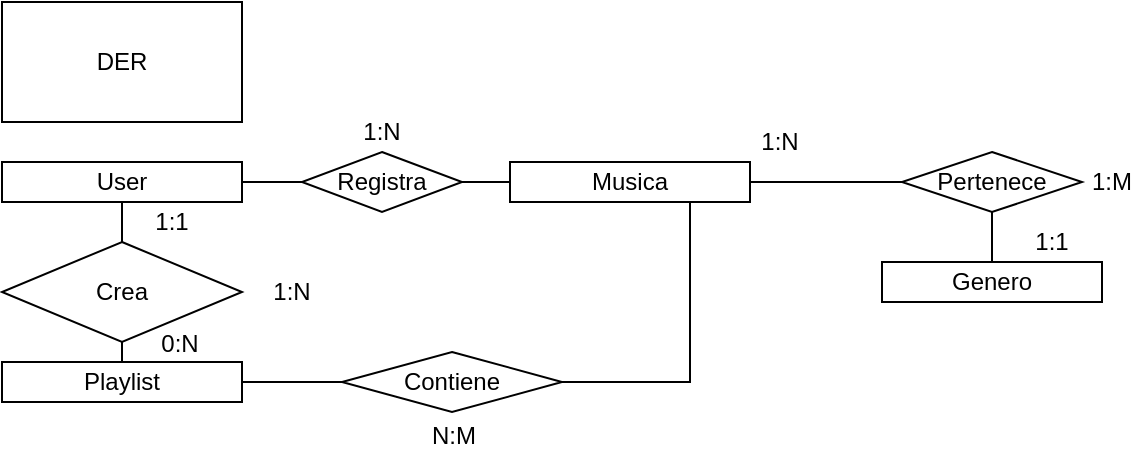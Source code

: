 <mxfile version="22.0.1" type="device" pages="2">
  <diagram name="DER" id="BYwDxRwnW7K2WHOeH8MV">
    <mxGraphModel dx="733" dy="398" grid="1" gridSize="10" guides="1" tooltips="1" connect="1" arrows="1" fold="1" page="1" pageScale="1" pageWidth="827" pageHeight="1169" math="0" shadow="0">
      <root>
        <mxCell id="0" />
        <mxCell id="1" parent="0" />
        <mxCell id="nDhj8VpwYLlbD3QDffHY-2" value="DER" style="rounded=0;whiteSpace=wrap;html=1;" vertex="1" parent="1">
          <mxGeometry x="40" y="100" width="120" height="60" as="geometry" />
        </mxCell>
        <mxCell id="nDhj8VpwYLlbD3QDffHY-9" style="edgeStyle=orthogonalEdgeStyle;rounded=0;orthogonalLoop=1;jettySize=auto;html=1;exitX=0.5;exitY=1;exitDx=0;exitDy=0;entryX=0.5;entryY=0;entryDx=0;entryDy=0;endArrow=none;endFill=0;" edge="1" parent="1" source="nDhj8VpwYLlbD3QDffHY-3" target="nDhj8VpwYLlbD3QDffHY-8">
          <mxGeometry relative="1" as="geometry" />
        </mxCell>
        <mxCell id="nDhj8VpwYLlbD3QDffHY-14" style="edgeStyle=orthogonalEdgeStyle;rounded=0;orthogonalLoop=1;jettySize=auto;html=1;exitX=1;exitY=0.5;exitDx=0;exitDy=0;entryX=0;entryY=0.5;entryDx=0;entryDy=0;endArrow=none;endFill=0;" edge="1" parent="1" source="nDhj8VpwYLlbD3QDffHY-3" target="nDhj8VpwYLlbD3QDffHY-12">
          <mxGeometry relative="1" as="geometry" />
        </mxCell>
        <mxCell id="nDhj8VpwYLlbD3QDffHY-3" value="User" style="rounded=0;whiteSpace=wrap;html=1;" vertex="1" parent="1">
          <mxGeometry x="40" y="180" width="120" height="20" as="geometry" />
        </mxCell>
        <mxCell id="nDhj8VpwYLlbD3QDffHY-22" style="edgeStyle=orthogonalEdgeStyle;rounded=0;orthogonalLoop=1;jettySize=auto;html=1;exitX=1;exitY=0.5;exitDx=0;exitDy=0;entryX=0;entryY=0.5;entryDx=0;entryDy=0;endArrow=none;endFill=0;" edge="1" parent="1" source="nDhj8VpwYLlbD3QDffHY-4" target="nDhj8VpwYLlbD3QDffHY-21">
          <mxGeometry relative="1" as="geometry" />
        </mxCell>
        <mxCell id="nDhj8VpwYLlbD3QDffHY-4" value="Playlist" style="rounded=0;whiteSpace=wrap;html=1;" vertex="1" parent="1">
          <mxGeometry x="40" y="280" width="120" height="20" as="geometry" />
        </mxCell>
        <mxCell id="nDhj8VpwYLlbD3QDffHY-10" style="edgeStyle=orthogonalEdgeStyle;rounded=0;orthogonalLoop=1;jettySize=auto;html=1;exitX=0.5;exitY=1;exitDx=0;exitDy=0;entryX=0.5;entryY=0;entryDx=0;entryDy=0;endArrow=none;endFill=0;" edge="1" parent="1" source="nDhj8VpwYLlbD3QDffHY-8" target="nDhj8VpwYLlbD3QDffHY-4">
          <mxGeometry relative="1" as="geometry" />
        </mxCell>
        <mxCell id="nDhj8VpwYLlbD3QDffHY-8" value="Crea" style="rhombus;whiteSpace=wrap;html=1;" vertex="1" parent="1">
          <mxGeometry x="40" y="220" width="120" height="50" as="geometry" />
        </mxCell>
        <mxCell id="nDhj8VpwYLlbD3QDffHY-15" style="edgeStyle=orthogonalEdgeStyle;rounded=0;orthogonalLoop=1;jettySize=auto;html=1;exitX=0;exitY=0.5;exitDx=0;exitDy=0;entryX=1;entryY=0.5;entryDx=0;entryDy=0;endArrow=none;endFill=0;" edge="1" parent="1" source="nDhj8VpwYLlbD3QDffHY-11" target="nDhj8VpwYLlbD3QDffHY-12">
          <mxGeometry relative="1" as="geometry" />
        </mxCell>
        <mxCell id="nDhj8VpwYLlbD3QDffHY-19" style="edgeStyle=orthogonalEdgeStyle;rounded=0;orthogonalLoop=1;jettySize=auto;html=1;exitX=1;exitY=0.5;exitDx=0;exitDy=0;entryX=0;entryY=0.5;entryDx=0;entryDy=0;endArrow=none;endFill=0;" edge="1" parent="1" source="nDhj8VpwYLlbD3QDffHY-11" target="nDhj8VpwYLlbD3QDffHY-18">
          <mxGeometry relative="1" as="geometry" />
        </mxCell>
        <mxCell id="nDhj8VpwYLlbD3QDffHY-24" style="edgeStyle=orthogonalEdgeStyle;rounded=0;orthogonalLoop=1;jettySize=auto;html=1;exitX=0.75;exitY=1;exitDx=0;exitDy=0;entryX=1;entryY=0.5;entryDx=0;entryDy=0;endArrow=none;endFill=0;" edge="1" parent="1" source="nDhj8VpwYLlbD3QDffHY-11" target="nDhj8VpwYLlbD3QDffHY-21">
          <mxGeometry relative="1" as="geometry" />
        </mxCell>
        <mxCell id="nDhj8VpwYLlbD3QDffHY-11" value="Musica" style="rounded=0;whiteSpace=wrap;html=1;" vertex="1" parent="1">
          <mxGeometry x="294" y="180" width="120" height="20" as="geometry" />
        </mxCell>
        <mxCell id="nDhj8VpwYLlbD3QDffHY-12" value="Registra" style="rhombus;whiteSpace=wrap;html=1;" vertex="1" parent="1">
          <mxGeometry x="190" y="175" width="80" height="30" as="geometry" />
        </mxCell>
        <mxCell id="nDhj8VpwYLlbD3QDffHY-16" value="Genero" style="rounded=0;whiteSpace=wrap;html=1;" vertex="1" parent="1">
          <mxGeometry x="480" y="230" width="110" height="20" as="geometry" />
        </mxCell>
        <mxCell id="nDhj8VpwYLlbD3QDffHY-20" style="edgeStyle=orthogonalEdgeStyle;rounded=0;orthogonalLoop=1;jettySize=auto;html=1;exitX=0.5;exitY=1;exitDx=0;exitDy=0;entryX=0.5;entryY=0;entryDx=0;entryDy=0;endArrow=none;endFill=0;" edge="1" parent="1" source="nDhj8VpwYLlbD3QDffHY-18" target="nDhj8VpwYLlbD3QDffHY-16">
          <mxGeometry relative="1" as="geometry" />
        </mxCell>
        <mxCell id="nDhj8VpwYLlbD3QDffHY-18" value="Pertenece" style="rhombus;whiteSpace=wrap;html=1;" vertex="1" parent="1">
          <mxGeometry x="490" y="175" width="90" height="30" as="geometry" />
        </mxCell>
        <mxCell id="nDhj8VpwYLlbD3QDffHY-21" value="Contiene" style="rhombus;whiteSpace=wrap;html=1;" vertex="1" parent="1">
          <mxGeometry x="210" y="275" width="110" height="30" as="geometry" />
        </mxCell>
        <mxCell id="nDhj8VpwYLlbD3QDffHY-25" value="0:N" style="text;html=1;strokeColor=none;fillColor=none;align=center;verticalAlign=middle;whiteSpace=wrap;rounded=0;" vertex="1" parent="1">
          <mxGeometry x="109" y="261" width="40" height="20" as="geometry" />
        </mxCell>
        <mxCell id="nDhj8VpwYLlbD3QDffHY-26" value="1:1" style="text;html=1;strokeColor=none;fillColor=none;align=center;verticalAlign=middle;whiteSpace=wrap;rounded=0;" vertex="1" parent="1">
          <mxGeometry x="110" y="205" width="30" height="10" as="geometry" />
        </mxCell>
        <mxCell id="nDhj8VpwYLlbD3QDffHY-27" value="1:N" style="text;html=1;strokeColor=none;fillColor=none;align=center;verticalAlign=middle;whiteSpace=wrap;rounded=0;" vertex="1" parent="1">
          <mxGeometry x="170" y="240" width="30" height="10" as="geometry" />
        </mxCell>
        <mxCell id="nDhj8VpwYLlbD3QDffHY-28" value="1:N" style="text;html=1;strokeColor=none;fillColor=none;align=center;verticalAlign=middle;whiteSpace=wrap;rounded=0;" vertex="1" parent="1">
          <mxGeometry x="215" y="160" width="30" height="10" as="geometry" />
        </mxCell>
        <mxCell id="nDhj8VpwYLlbD3QDffHY-29" value="1:1" style="text;html=1;strokeColor=none;fillColor=none;align=center;verticalAlign=middle;whiteSpace=wrap;rounded=0;" vertex="1" parent="1">
          <mxGeometry x="550" y="215" width="30" height="10" as="geometry" />
        </mxCell>
        <mxCell id="nDhj8VpwYLlbD3QDffHY-30" value="1:N" style="text;html=1;strokeColor=none;fillColor=none;align=center;verticalAlign=middle;whiteSpace=wrap;rounded=0;" vertex="1" parent="1">
          <mxGeometry x="414" y="165" width="30" height="10" as="geometry" />
        </mxCell>
        <mxCell id="nDhj8VpwYLlbD3QDffHY-31" value="1:M" style="text;html=1;strokeColor=none;fillColor=none;align=center;verticalAlign=middle;whiteSpace=wrap;rounded=0;" vertex="1" parent="1">
          <mxGeometry x="580" y="185" width="30" height="10" as="geometry" />
        </mxCell>
        <mxCell id="nDhj8VpwYLlbD3QDffHY-32" value="N:M" style="text;html=1;strokeColor=none;fillColor=none;align=center;verticalAlign=middle;whiteSpace=wrap;rounded=0;" vertex="1" parent="1">
          <mxGeometry x="248" y="309" width="36" height="15" as="geometry" />
        </mxCell>
      </root>
    </mxGraphModel>
  </diagram>
  <diagram id="VUeytr63zGe05M5bqpZN" name="MR">
    <mxGraphModel dx="880" dy="478" grid="1" gridSize="10" guides="1" tooltips="1" connect="1" arrows="1" fold="1" page="1" pageScale="1" pageWidth="827" pageHeight="1169" math="0" shadow="0">
      <root>
        <mxCell id="0" />
        <mxCell id="1" parent="0" />
        <mxCell id="nYK075virSzAYZlFaxPB-6" value="Usuario" style="shape=table;startSize=30;container=1;collapsible=1;childLayout=tableLayout;fixedRows=1;rowLines=0;fontStyle=1;align=center;resizeLast=1;html=1;" vertex="1" parent="1">
          <mxGeometry x="40" y="40" width="180" height="150" as="geometry" />
        </mxCell>
        <mxCell id="nYK075virSzAYZlFaxPB-7" value="" style="shape=tableRow;horizontal=0;startSize=0;swimlaneHead=0;swimlaneBody=0;fillColor=none;collapsible=0;dropTarget=0;points=[[0,0.5],[1,0.5]];portConstraint=eastwest;top=0;left=0;right=0;bottom=1;" vertex="1" parent="nYK075virSzAYZlFaxPB-6">
          <mxGeometry y="30" width="180" height="30" as="geometry" />
        </mxCell>
        <mxCell id="nYK075virSzAYZlFaxPB-8" value="PK" style="shape=partialRectangle;connectable=0;fillColor=none;top=0;left=0;bottom=0;right=0;fontStyle=1;overflow=hidden;whiteSpace=wrap;html=1;" vertex="1" parent="nYK075virSzAYZlFaxPB-7">
          <mxGeometry width="30" height="30" as="geometry">
            <mxRectangle width="30" height="30" as="alternateBounds" />
          </mxGeometry>
        </mxCell>
        <mxCell id="nYK075virSzAYZlFaxPB-9" value="Nickname" style="shape=partialRectangle;connectable=0;fillColor=none;top=0;left=0;bottom=0;right=0;align=left;spacingLeft=6;fontStyle=5;overflow=hidden;whiteSpace=wrap;html=1;" vertex="1" parent="nYK075virSzAYZlFaxPB-7">
          <mxGeometry x="30" width="150" height="30" as="geometry">
            <mxRectangle width="150" height="30" as="alternateBounds" />
          </mxGeometry>
        </mxCell>
        <mxCell id="nYK075virSzAYZlFaxPB-10" value="" style="shape=tableRow;horizontal=0;startSize=0;swimlaneHead=0;swimlaneBody=0;fillColor=none;collapsible=0;dropTarget=0;points=[[0,0.5],[1,0.5]];portConstraint=eastwest;top=0;left=0;right=0;bottom=0;" vertex="1" parent="nYK075virSzAYZlFaxPB-6">
          <mxGeometry y="60" width="180" height="30" as="geometry" />
        </mxCell>
        <mxCell id="nYK075virSzAYZlFaxPB-11" value="" style="shape=partialRectangle;connectable=0;fillColor=none;top=0;left=0;bottom=0;right=0;editable=1;overflow=hidden;whiteSpace=wrap;html=1;" vertex="1" parent="nYK075virSzAYZlFaxPB-10">
          <mxGeometry width="30" height="30" as="geometry">
            <mxRectangle width="30" height="30" as="alternateBounds" />
          </mxGeometry>
        </mxCell>
        <mxCell id="nYK075virSzAYZlFaxPB-12" value="Row 1" style="shape=partialRectangle;connectable=0;fillColor=none;top=0;left=0;bottom=0;right=0;align=left;spacingLeft=6;overflow=hidden;whiteSpace=wrap;html=1;" vertex="1" parent="nYK075virSzAYZlFaxPB-10">
          <mxGeometry x="30" width="150" height="30" as="geometry">
            <mxRectangle width="150" height="30" as="alternateBounds" />
          </mxGeometry>
        </mxCell>
        <mxCell id="nYK075virSzAYZlFaxPB-13" value="" style="shape=tableRow;horizontal=0;startSize=0;swimlaneHead=0;swimlaneBody=0;fillColor=none;collapsible=0;dropTarget=0;points=[[0,0.5],[1,0.5]];portConstraint=eastwest;top=0;left=0;right=0;bottom=0;" vertex="1" parent="nYK075virSzAYZlFaxPB-6">
          <mxGeometry y="90" width="180" height="30" as="geometry" />
        </mxCell>
        <mxCell id="nYK075virSzAYZlFaxPB-14" value="" style="shape=partialRectangle;connectable=0;fillColor=none;top=0;left=0;bottom=0;right=0;editable=1;overflow=hidden;whiteSpace=wrap;html=1;" vertex="1" parent="nYK075virSzAYZlFaxPB-13">
          <mxGeometry width="30" height="30" as="geometry">
            <mxRectangle width="30" height="30" as="alternateBounds" />
          </mxGeometry>
        </mxCell>
        <mxCell id="nYK075virSzAYZlFaxPB-15" value="Row 2" style="shape=partialRectangle;connectable=0;fillColor=none;top=0;left=0;bottom=0;right=0;align=left;spacingLeft=6;overflow=hidden;whiteSpace=wrap;html=1;" vertex="1" parent="nYK075virSzAYZlFaxPB-13">
          <mxGeometry x="30" width="150" height="30" as="geometry">
            <mxRectangle width="150" height="30" as="alternateBounds" />
          </mxGeometry>
        </mxCell>
        <mxCell id="nYK075virSzAYZlFaxPB-16" value="" style="shape=tableRow;horizontal=0;startSize=0;swimlaneHead=0;swimlaneBody=0;fillColor=none;collapsible=0;dropTarget=0;points=[[0,0.5],[1,0.5]];portConstraint=eastwest;top=0;left=0;right=0;bottom=0;" vertex="1" parent="nYK075virSzAYZlFaxPB-6">
          <mxGeometry y="120" width="180" height="30" as="geometry" />
        </mxCell>
        <mxCell id="nYK075virSzAYZlFaxPB-17" value="" style="shape=partialRectangle;connectable=0;fillColor=none;top=0;left=0;bottom=0;right=0;editable=1;overflow=hidden;whiteSpace=wrap;html=1;" vertex="1" parent="nYK075virSzAYZlFaxPB-16">
          <mxGeometry width="30" height="30" as="geometry">
            <mxRectangle width="30" height="30" as="alternateBounds" />
          </mxGeometry>
        </mxCell>
        <mxCell id="nYK075virSzAYZlFaxPB-18" value="Row 3" style="shape=partialRectangle;connectable=0;fillColor=none;top=0;left=0;bottom=0;right=0;align=left;spacingLeft=6;overflow=hidden;whiteSpace=wrap;html=1;" vertex="1" parent="nYK075virSzAYZlFaxPB-16">
          <mxGeometry x="30" width="150" height="30" as="geometry">
            <mxRectangle width="150" height="30" as="alternateBounds" />
          </mxGeometry>
        </mxCell>
        <mxCell id="nYK075virSzAYZlFaxPB-19" value="Musica" style="shape=table;startSize=30;container=1;collapsible=1;childLayout=tableLayout;fixedRows=1;rowLines=0;fontStyle=1;align=center;resizeLast=1;html=1;" vertex="1" parent="1">
          <mxGeometry x="323.5" y="40" width="180" height="150" as="geometry" />
        </mxCell>
        <mxCell id="nYK075virSzAYZlFaxPB-20" value="" style="shape=tableRow;horizontal=0;startSize=0;swimlaneHead=0;swimlaneBody=0;fillColor=none;collapsible=0;dropTarget=0;points=[[0,0.5],[1,0.5]];portConstraint=eastwest;top=0;left=0;right=0;bottom=1;" vertex="1" parent="nYK075virSzAYZlFaxPB-19">
          <mxGeometry y="30" width="180" height="30" as="geometry" />
        </mxCell>
        <mxCell id="nYK075virSzAYZlFaxPB-21" value="PK" style="shape=partialRectangle;connectable=0;fillColor=none;top=0;left=0;bottom=0;right=0;fontStyle=1;overflow=hidden;whiteSpace=wrap;html=1;" vertex="1" parent="nYK075virSzAYZlFaxPB-20">
          <mxGeometry width="30" height="30" as="geometry">
            <mxRectangle width="30" height="30" as="alternateBounds" />
          </mxGeometry>
        </mxCell>
        <mxCell id="nYK075virSzAYZlFaxPB-22" value="ID" style="shape=partialRectangle;connectable=0;fillColor=none;top=0;left=0;bottom=0;right=0;align=left;spacingLeft=6;fontStyle=5;overflow=hidden;whiteSpace=wrap;html=1;" vertex="1" parent="nYK075virSzAYZlFaxPB-20">
          <mxGeometry x="30" width="150" height="30" as="geometry">
            <mxRectangle width="150" height="30" as="alternateBounds" />
          </mxGeometry>
        </mxCell>
        <mxCell id="nYK075virSzAYZlFaxPB-23" value="" style="shape=tableRow;horizontal=0;startSize=0;swimlaneHead=0;swimlaneBody=0;fillColor=none;collapsible=0;dropTarget=0;points=[[0,0.5],[1,0.5]];portConstraint=eastwest;top=0;left=0;right=0;bottom=0;" vertex="1" parent="nYK075virSzAYZlFaxPB-19">
          <mxGeometry y="60" width="180" height="30" as="geometry" />
        </mxCell>
        <mxCell id="nYK075virSzAYZlFaxPB-24" value="" style="shape=partialRectangle;connectable=0;fillColor=none;top=0;left=0;bottom=0;right=0;editable=1;overflow=hidden;whiteSpace=wrap;html=1;" vertex="1" parent="nYK075virSzAYZlFaxPB-23">
          <mxGeometry width="30" height="30" as="geometry">
            <mxRectangle width="30" height="30" as="alternateBounds" />
          </mxGeometry>
        </mxCell>
        <mxCell id="nYK075virSzAYZlFaxPB-25" value="Row 1" style="shape=partialRectangle;connectable=0;fillColor=none;top=0;left=0;bottom=0;right=0;align=left;spacingLeft=6;overflow=hidden;whiteSpace=wrap;html=1;" vertex="1" parent="nYK075virSzAYZlFaxPB-23">
          <mxGeometry x="30" width="150" height="30" as="geometry">
            <mxRectangle width="150" height="30" as="alternateBounds" />
          </mxGeometry>
        </mxCell>
        <mxCell id="nYK075virSzAYZlFaxPB-26" value="" style="shape=tableRow;horizontal=0;startSize=0;swimlaneHead=0;swimlaneBody=0;fillColor=none;collapsible=0;dropTarget=0;points=[[0,0.5],[1,0.5]];portConstraint=eastwest;top=0;left=0;right=0;bottom=0;" vertex="1" parent="nYK075virSzAYZlFaxPB-19">
          <mxGeometry y="90" width="180" height="30" as="geometry" />
        </mxCell>
        <mxCell id="nYK075virSzAYZlFaxPB-27" value="FK" style="shape=partialRectangle;connectable=0;fillColor=none;top=0;left=0;bottom=0;right=0;editable=1;overflow=hidden;whiteSpace=wrap;html=1;" vertex="1" parent="nYK075virSzAYZlFaxPB-26">
          <mxGeometry width="30" height="30" as="geometry">
            <mxRectangle width="30" height="30" as="alternateBounds" />
          </mxGeometry>
        </mxCell>
        <mxCell id="nYK075virSzAYZlFaxPB-28" value="GENERO_ID" style="shape=partialRectangle;connectable=0;fillColor=none;top=0;left=0;bottom=0;right=0;align=left;spacingLeft=6;overflow=hidden;whiteSpace=wrap;html=1;" vertex="1" parent="nYK075virSzAYZlFaxPB-26">
          <mxGeometry x="30" width="150" height="30" as="geometry">
            <mxRectangle width="150" height="30" as="alternateBounds" />
          </mxGeometry>
        </mxCell>
        <mxCell id="nYK075virSzAYZlFaxPB-29" value="" style="shape=tableRow;horizontal=0;startSize=0;swimlaneHead=0;swimlaneBody=0;fillColor=none;collapsible=0;dropTarget=0;points=[[0,0.5],[1,0.5]];portConstraint=eastwest;top=0;left=0;right=0;bottom=0;" vertex="1" parent="nYK075virSzAYZlFaxPB-19">
          <mxGeometry y="120" width="180" height="30" as="geometry" />
        </mxCell>
        <mxCell id="nYK075virSzAYZlFaxPB-30" value="FK" style="shape=partialRectangle;connectable=0;fillColor=none;top=0;left=0;bottom=0;right=0;editable=1;overflow=hidden;whiteSpace=wrap;html=1;" vertex="1" parent="nYK075virSzAYZlFaxPB-29">
          <mxGeometry width="30" height="30" as="geometry">
            <mxRectangle width="30" height="30" as="alternateBounds" />
          </mxGeometry>
        </mxCell>
        <mxCell id="nYK075virSzAYZlFaxPB-31" value="Nickname" style="shape=partialRectangle;connectable=0;fillColor=none;top=0;left=0;bottom=0;right=0;align=left;spacingLeft=6;overflow=hidden;whiteSpace=wrap;html=1;" vertex="1" parent="nYK075virSzAYZlFaxPB-29">
          <mxGeometry x="30" width="150" height="30" as="geometry">
            <mxRectangle width="150" height="30" as="alternateBounds" />
          </mxGeometry>
        </mxCell>
        <mxCell id="nYK075virSzAYZlFaxPB-32" value="Playlist" style="shape=table;startSize=30;container=1;collapsible=1;childLayout=tableLayout;fixedRows=1;rowLines=0;fontStyle=1;align=center;resizeLast=1;html=1;" vertex="1" parent="1">
          <mxGeometry x="600" y="40" width="180" height="150" as="geometry" />
        </mxCell>
        <mxCell id="nYK075virSzAYZlFaxPB-33" value="" style="shape=tableRow;horizontal=0;startSize=0;swimlaneHead=0;swimlaneBody=0;fillColor=none;collapsible=0;dropTarget=0;points=[[0,0.5],[1,0.5]];portConstraint=eastwest;top=0;left=0;right=0;bottom=1;" vertex="1" parent="nYK075virSzAYZlFaxPB-32">
          <mxGeometry y="30" width="180" height="30" as="geometry" />
        </mxCell>
        <mxCell id="nYK075virSzAYZlFaxPB-34" value="PK" style="shape=partialRectangle;connectable=0;fillColor=none;top=0;left=0;bottom=0;right=0;fontStyle=1;overflow=hidden;whiteSpace=wrap;html=1;" vertex="1" parent="nYK075virSzAYZlFaxPB-33">
          <mxGeometry width="30" height="30" as="geometry">
            <mxRectangle width="30" height="30" as="alternateBounds" />
          </mxGeometry>
        </mxCell>
        <mxCell id="nYK075virSzAYZlFaxPB-35" value="UniqueID" style="shape=partialRectangle;connectable=0;fillColor=none;top=0;left=0;bottom=0;right=0;align=left;spacingLeft=6;fontStyle=5;overflow=hidden;whiteSpace=wrap;html=1;" vertex="1" parent="nYK075virSzAYZlFaxPB-33">
          <mxGeometry x="30" width="150" height="30" as="geometry">
            <mxRectangle width="150" height="30" as="alternateBounds" />
          </mxGeometry>
        </mxCell>
        <mxCell id="nYK075virSzAYZlFaxPB-36" value="" style="shape=tableRow;horizontal=0;startSize=0;swimlaneHead=0;swimlaneBody=0;fillColor=none;collapsible=0;dropTarget=0;points=[[0,0.5],[1,0.5]];portConstraint=eastwest;top=0;left=0;right=0;bottom=0;" vertex="1" parent="nYK075virSzAYZlFaxPB-32">
          <mxGeometry y="60" width="180" height="30" as="geometry" />
        </mxCell>
        <mxCell id="nYK075virSzAYZlFaxPB-37" value="FK" style="shape=partialRectangle;connectable=0;fillColor=none;top=0;left=0;bottom=0;right=0;editable=1;overflow=hidden;whiteSpace=wrap;html=1;" vertex="1" parent="nYK075virSzAYZlFaxPB-36">
          <mxGeometry width="30" height="30" as="geometry">
            <mxRectangle width="30" height="30" as="alternateBounds" />
          </mxGeometry>
        </mxCell>
        <mxCell id="nYK075virSzAYZlFaxPB-38" value="Nickname" style="shape=partialRectangle;connectable=0;fillColor=none;top=0;left=0;bottom=0;right=0;align=left;spacingLeft=6;overflow=hidden;whiteSpace=wrap;html=1;" vertex="1" parent="nYK075virSzAYZlFaxPB-36">
          <mxGeometry x="30" width="150" height="30" as="geometry">
            <mxRectangle width="150" height="30" as="alternateBounds" />
          </mxGeometry>
        </mxCell>
        <mxCell id="nYK075virSzAYZlFaxPB-39" value="" style="shape=tableRow;horizontal=0;startSize=0;swimlaneHead=0;swimlaneBody=0;fillColor=none;collapsible=0;dropTarget=0;points=[[0,0.5],[1,0.5]];portConstraint=eastwest;top=0;left=0;right=0;bottom=0;" vertex="1" parent="nYK075virSzAYZlFaxPB-32">
          <mxGeometry y="90" width="180" height="30" as="geometry" />
        </mxCell>
        <mxCell id="nYK075virSzAYZlFaxPB-40" value="" style="shape=partialRectangle;connectable=0;fillColor=none;top=0;left=0;bottom=0;right=0;editable=1;overflow=hidden;whiteSpace=wrap;html=1;" vertex="1" parent="nYK075virSzAYZlFaxPB-39">
          <mxGeometry width="30" height="30" as="geometry">
            <mxRectangle width="30" height="30" as="alternateBounds" />
          </mxGeometry>
        </mxCell>
        <mxCell id="nYK075virSzAYZlFaxPB-41" value="Row 2" style="shape=partialRectangle;connectable=0;fillColor=none;top=0;left=0;bottom=0;right=0;align=left;spacingLeft=6;overflow=hidden;whiteSpace=wrap;html=1;" vertex="1" parent="nYK075virSzAYZlFaxPB-39">
          <mxGeometry x="30" width="150" height="30" as="geometry">
            <mxRectangle width="150" height="30" as="alternateBounds" />
          </mxGeometry>
        </mxCell>
        <mxCell id="nYK075virSzAYZlFaxPB-42" value="" style="shape=tableRow;horizontal=0;startSize=0;swimlaneHead=0;swimlaneBody=0;fillColor=none;collapsible=0;dropTarget=0;points=[[0,0.5],[1,0.5]];portConstraint=eastwest;top=0;left=0;right=0;bottom=0;" vertex="1" parent="nYK075virSzAYZlFaxPB-32">
          <mxGeometry y="120" width="180" height="30" as="geometry" />
        </mxCell>
        <mxCell id="nYK075virSzAYZlFaxPB-43" value="" style="shape=partialRectangle;connectable=0;fillColor=none;top=0;left=0;bottom=0;right=0;editable=1;overflow=hidden;whiteSpace=wrap;html=1;" vertex="1" parent="nYK075virSzAYZlFaxPB-42">
          <mxGeometry width="30" height="30" as="geometry">
            <mxRectangle width="30" height="30" as="alternateBounds" />
          </mxGeometry>
        </mxCell>
        <mxCell id="nYK075virSzAYZlFaxPB-44" value="Row 3" style="shape=partialRectangle;connectable=0;fillColor=none;top=0;left=0;bottom=0;right=0;align=left;spacingLeft=6;overflow=hidden;whiteSpace=wrap;html=1;" vertex="1" parent="nYK075virSzAYZlFaxPB-42">
          <mxGeometry x="30" width="150" height="30" as="geometry">
            <mxRectangle width="150" height="30" as="alternateBounds" />
          </mxGeometry>
        </mxCell>
        <mxCell id="nYK075virSzAYZlFaxPB-45" value="Genero" style="shape=table;startSize=30;container=1;collapsible=1;childLayout=tableLayout;fixedRows=1;rowLines=0;fontStyle=1;align=center;resizeLast=1;html=1;" vertex="1" parent="1">
          <mxGeometry x="40" y="240" width="180" height="150" as="geometry" />
        </mxCell>
        <mxCell id="nYK075virSzAYZlFaxPB-46" value="" style="shape=tableRow;horizontal=0;startSize=0;swimlaneHead=0;swimlaneBody=0;fillColor=none;collapsible=0;dropTarget=0;points=[[0,0.5],[1,0.5]];portConstraint=eastwest;top=0;left=0;right=0;bottom=1;" vertex="1" parent="nYK075virSzAYZlFaxPB-45">
          <mxGeometry y="30" width="180" height="30" as="geometry" />
        </mxCell>
        <mxCell id="nYK075virSzAYZlFaxPB-47" value="PK" style="shape=partialRectangle;connectable=0;fillColor=none;top=0;left=0;bottom=0;right=0;fontStyle=1;overflow=hidden;whiteSpace=wrap;html=1;" vertex="1" parent="nYK075virSzAYZlFaxPB-46">
          <mxGeometry width="30" height="30" as="geometry">
            <mxRectangle width="30" height="30" as="alternateBounds" />
          </mxGeometry>
        </mxCell>
        <mxCell id="nYK075virSzAYZlFaxPB-48" value="ID" style="shape=partialRectangle;connectable=0;fillColor=none;top=0;left=0;bottom=0;right=0;align=left;spacingLeft=6;fontStyle=5;overflow=hidden;whiteSpace=wrap;html=1;" vertex="1" parent="nYK075virSzAYZlFaxPB-46">
          <mxGeometry x="30" width="150" height="30" as="geometry">
            <mxRectangle width="150" height="30" as="alternateBounds" />
          </mxGeometry>
        </mxCell>
        <mxCell id="nYK075virSzAYZlFaxPB-49" value="" style="shape=tableRow;horizontal=0;startSize=0;swimlaneHead=0;swimlaneBody=0;fillColor=none;collapsible=0;dropTarget=0;points=[[0,0.5],[1,0.5]];portConstraint=eastwest;top=0;left=0;right=0;bottom=0;" vertex="1" parent="nYK075virSzAYZlFaxPB-45">
          <mxGeometry y="60" width="180" height="30" as="geometry" />
        </mxCell>
        <mxCell id="nYK075virSzAYZlFaxPB-50" value="" style="shape=partialRectangle;connectable=0;fillColor=none;top=0;left=0;bottom=0;right=0;editable=1;overflow=hidden;whiteSpace=wrap;html=1;" vertex="1" parent="nYK075virSzAYZlFaxPB-49">
          <mxGeometry width="30" height="30" as="geometry">
            <mxRectangle width="30" height="30" as="alternateBounds" />
          </mxGeometry>
        </mxCell>
        <mxCell id="nYK075virSzAYZlFaxPB-51" value="Row 1" style="shape=partialRectangle;connectable=0;fillColor=none;top=0;left=0;bottom=0;right=0;align=left;spacingLeft=6;overflow=hidden;whiteSpace=wrap;html=1;" vertex="1" parent="nYK075virSzAYZlFaxPB-49">
          <mxGeometry x="30" width="150" height="30" as="geometry">
            <mxRectangle width="150" height="30" as="alternateBounds" />
          </mxGeometry>
        </mxCell>
        <mxCell id="nYK075virSzAYZlFaxPB-52" value="" style="shape=tableRow;horizontal=0;startSize=0;swimlaneHead=0;swimlaneBody=0;fillColor=none;collapsible=0;dropTarget=0;points=[[0,0.5],[1,0.5]];portConstraint=eastwest;top=0;left=0;right=0;bottom=0;" vertex="1" parent="nYK075virSzAYZlFaxPB-45">
          <mxGeometry y="90" width="180" height="30" as="geometry" />
        </mxCell>
        <mxCell id="nYK075virSzAYZlFaxPB-53" value="" style="shape=partialRectangle;connectable=0;fillColor=none;top=0;left=0;bottom=0;right=0;editable=1;overflow=hidden;whiteSpace=wrap;html=1;" vertex="1" parent="nYK075virSzAYZlFaxPB-52">
          <mxGeometry width="30" height="30" as="geometry">
            <mxRectangle width="30" height="30" as="alternateBounds" />
          </mxGeometry>
        </mxCell>
        <mxCell id="nYK075virSzAYZlFaxPB-54" value="Row 2" style="shape=partialRectangle;connectable=0;fillColor=none;top=0;left=0;bottom=0;right=0;align=left;spacingLeft=6;overflow=hidden;whiteSpace=wrap;html=1;" vertex="1" parent="nYK075virSzAYZlFaxPB-52">
          <mxGeometry x="30" width="150" height="30" as="geometry">
            <mxRectangle width="150" height="30" as="alternateBounds" />
          </mxGeometry>
        </mxCell>
        <mxCell id="nYK075virSzAYZlFaxPB-55" value="" style="shape=tableRow;horizontal=0;startSize=0;swimlaneHead=0;swimlaneBody=0;fillColor=none;collapsible=0;dropTarget=0;points=[[0,0.5],[1,0.5]];portConstraint=eastwest;top=0;left=0;right=0;bottom=0;" vertex="1" parent="nYK075virSzAYZlFaxPB-45">
          <mxGeometry y="120" width="180" height="30" as="geometry" />
        </mxCell>
        <mxCell id="nYK075virSzAYZlFaxPB-56" value="" style="shape=partialRectangle;connectable=0;fillColor=none;top=0;left=0;bottom=0;right=0;editable=1;overflow=hidden;whiteSpace=wrap;html=1;" vertex="1" parent="nYK075virSzAYZlFaxPB-55">
          <mxGeometry width="30" height="30" as="geometry">
            <mxRectangle width="30" height="30" as="alternateBounds" />
          </mxGeometry>
        </mxCell>
        <mxCell id="nYK075virSzAYZlFaxPB-57" value="Row 3" style="shape=partialRectangle;connectable=0;fillColor=none;top=0;left=0;bottom=0;right=0;align=left;spacingLeft=6;overflow=hidden;whiteSpace=wrap;html=1;" vertex="1" parent="nYK075virSzAYZlFaxPB-55">
          <mxGeometry x="30" width="150" height="30" as="geometry">
            <mxRectangle width="150" height="30" as="alternateBounds" />
          </mxGeometry>
        </mxCell>
        <mxCell id="nYK075virSzAYZlFaxPB-59" style="edgeStyle=orthogonalEdgeStyle;rounded=0;orthogonalLoop=1;jettySize=auto;html=1;exitX=1;exitY=0.5;exitDx=0;exitDy=0;entryX=0;entryY=0.5;entryDx=0;entryDy=0;startArrow=ERone;startFill=0;endArrow=ERmany;endFill=0;" edge="1" parent="1" source="nYK075virSzAYZlFaxPB-7" target="nYK075virSzAYZlFaxPB-29">
          <mxGeometry relative="1" as="geometry" />
        </mxCell>
        <mxCell id="nYK075virSzAYZlFaxPB-60" style="edgeStyle=orthogonalEdgeStyle;rounded=0;orthogonalLoop=1;jettySize=auto;html=1;exitX=1;exitY=0.5;exitDx=0;exitDy=0;entryX=0;entryY=0.5;entryDx=0;entryDy=0;startArrow=ERmandOne;startFill=0;endArrow=ERmany;endFill=0;" edge="1" parent="1" source="nYK075virSzAYZlFaxPB-7" target="nYK075virSzAYZlFaxPB-36">
          <mxGeometry relative="1" as="geometry">
            <Array as="points">
              <mxPoint x="250" y="85" />
              <mxPoint x="250" y="260" />
              <mxPoint x="580" y="260" />
              <mxPoint x="580" y="115" />
            </Array>
          </mxGeometry>
        </mxCell>
        <mxCell id="nYK075virSzAYZlFaxPB-61" style="edgeStyle=orthogonalEdgeStyle;rounded=0;orthogonalLoop=1;jettySize=auto;html=1;exitX=1;exitY=0.5;exitDx=0;exitDy=0;entryX=0.542;entryY=1.033;entryDx=0;entryDy=0;entryPerimeter=0;endArrow=ERmany;endFill=0;" edge="1" parent="1" source="nYK075virSzAYZlFaxPB-49" target="nYK075virSzAYZlFaxPB-29">
          <mxGeometry relative="1" as="geometry" />
        </mxCell>
        <mxCell id="nYK075virSzAYZlFaxPB-62" style="edgeStyle=orthogonalEdgeStyle;rounded=0;orthogonalLoop=1;jettySize=auto;html=1;exitX=0;exitY=0.5;exitDx=0;exitDy=0;entryX=1;entryY=0.5;entryDx=0;entryDy=0;startArrow=ERmany;startFill=0;endArrow=ERone;endFill=0;" edge="1" parent="1" source="nYK075virSzAYZlFaxPB-26" target="nYK075virSzAYZlFaxPB-46">
          <mxGeometry relative="1" as="geometry" />
        </mxCell>
        <mxCell id="nYK075virSzAYZlFaxPB-63" value="LISTA_MUSICA" style="shape=table;startSize=30;container=1;collapsible=1;childLayout=tableLayout;fixedRows=1;rowLines=0;fontStyle=1;align=center;resizeLast=1;html=1;" vertex="1" parent="1">
          <mxGeometry x="460" y="290" width="210" height="125" as="geometry" />
        </mxCell>
        <mxCell id="nYK075virSzAYZlFaxPB-64" value="" style="shape=tableRow;horizontal=0;startSize=0;swimlaneHead=0;swimlaneBody=0;fillColor=none;collapsible=0;dropTarget=0;points=[[0,0.5],[1,0.5]];portConstraint=eastwest;top=0;left=0;right=0;bottom=1;" vertex="1" parent="nYK075virSzAYZlFaxPB-63">
          <mxGeometry y="30" width="210" height="30" as="geometry" />
        </mxCell>
        <mxCell id="nYK075virSzAYZlFaxPB-65" value="PK" style="shape=partialRectangle;connectable=0;fillColor=none;top=0;left=0;bottom=0;right=0;fontStyle=1;overflow=hidden;whiteSpace=wrap;html=1;" vertex="1" parent="nYK075virSzAYZlFaxPB-64">
          <mxGeometry width="30" height="30" as="geometry">
            <mxRectangle width="30" height="30" as="alternateBounds" />
          </mxGeometry>
        </mxCell>
        <mxCell id="nYK075virSzAYZlFaxPB-66" value="UniqueID" style="shape=partialRectangle;connectable=0;fillColor=none;top=0;left=0;bottom=0;right=0;align=left;spacingLeft=6;fontStyle=5;overflow=hidden;whiteSpace=wrap;html=1;" vertex="1" parent="nYK075virSzAYZlFaxPB-64">
          <mxGeometry x="30" width="180" height="30" as="geometry">
            <mxRectangle width="180" height="30" as="alternateBounds" />
          </mxGeometry>
        </mxCell>
        <mxCell id="nYK075virSzAYZlFaxPB-67" value="" style="shape=tableRow;horizontal=0;startSize=0;swimlaneHead=0;swimlaneBody=0;fillColor=none;collapsible=0;dropTarget=0;points=[[0,0.5],[1,0.5]];portConstraint=eastwest;top=0;left=0;right=0;bottom=0;" vertex="1" parent="nYK075virSzAYZlFaxPB-63">
          <mxGeometry y="60" width="210" height="30" as="geometry" />
        </mxCell>
        <mxCell id="nYK075virSzAYZlFaxPB-68" value="FK" style="shape=partialRectangle;connectable=0;fillColor=none;top=0;left=0;bottom=0;right=0;editable=1;overflow=hidden;whiteSpace=wrap;html=1;" vertex="1" parent="nYK075virSzAYZlFaxPB-67">
          <mxGeometry width="30" height="30" as="geometry">
            <mxRectangle width="30" height="30" as="alternateBounds" />
          </mxGeometry>
        </mxCell>
        <mxCell id="nYK075virSzAYZlFaxPB-69" value="LISTA_REPRODUCCION_ID" style="shape=partialRectangle;connectable=0;fillColor=none;top=0;left=0;bottom=0;right=0;align=left;spacingLeft=6;overflow=hidden;whiteSpace=wrap;html=1;" vertex="1" parent="nYK075virSzAYZlFaxPB-67">
          <mxGeometry x="30" width="180" height="30" as="geometry">
            <mxRectangle width="180" height="30" as="alternateBounds" />
          </mxGeometry>
        </mxCell>
        <mxCell id="nYK075virSzAYZlFaxPB-70" value="" style="shape=tableRow;horizontal=0;startSize=0;swimlaneHead=0;swimlaneBody=0;fillColor=none;collapsible=0;dropTarget=0;points=[[0,0.5],[1,0.5]];portConstraint=eastwest;top=0;left=0;right=0;bottom=0;" vertex="1" parent="nYK075virSzAYZlFaxPB-63">
          <mxGeometry y="90" width="210" height="30" as="geometry" />
        </mxCell>
        <mxCell id="nYK075virSzAYZlFaxPB-71" value="FK" style="shape=partialRectangle;connectable=0;fillColor=none;top=0;left=0;bottom=0;right=0;editable=1;overflow=hidden;whiteSpace=wrap;html=1;" vertex="1" parent="nYK075virSzAYZlFaxPB-70">
          <mxGeometry width="30" height="30" as="geometry">
            <mxRectangle width="30" height="30" as="alternateBounds" />
          </mxGeometry>
        </mxCell>
        <mxCell id="nYK075virSzAYZlFaxPB-72" value="MUSICA_ID" style="shape=partialRectangle;connectable=0;fillColor=none;top=0;left=0;bottom=0;right=0;align=left;spacingLeft=6;overflow=hidden;whiteSpace=wrap;html=1;" vertex="1" parent="nYK075virSzAYZlFaxPB-70">
          <mxGeometry x="30" width="180" height="30" as="geometry">
            <mxRectangle width="180" height="30" as="alternateBounds" />
          </mxGeometry>
        </mxCell>
        <mxCell id="nYK075virSzAYZlFaxPB-76" style="edgeStyle=orthogonalEdgeStyle;rounded=0;orthogonalLoop=1;jettySize=auto;html=1;exitX=1;exitY=0.5;exitDx=0;exitDy=0;entryX=1.014;entryY=1.2;entryDx=0;entryDy=0;entryPerimeter=0;endArrow=ERmany;endFill=0;startArrow=ERone;startFill=0;" edge="1" parent="1" source="nYK075virSzAYZlFaxPB-70" target="nYK075virSzAYZlFaxPB-23">
          <mxGeometry relative="1" as="geometry" />
        </mxCell>
        <mxCell id="nYK075virSzAYZlFaxPB-77" style="edgeStyle=orthogonalEdgeStyle;rounded=0;orthogonalLoop=1;jettySize=auto;html=1;exitX=1;exitY=0.5;exitDx=0;exitDy=0;entryX=0;entryY=0.5;entryDx=0;entryDy=0;endArrow=ERmany;endFill=0;startArrow=ERone;startFill=0;" edge="1" parent="1" source="nYK075virSzAYZlFaxPB-36" target="nYK075virSzAYZlFaxPB-67">
          <mxGeometry relative="1" as="geometry" />
        </mxCell>
      </root>
    </mxGraphModel>
  </diagram>
</mxfile>
